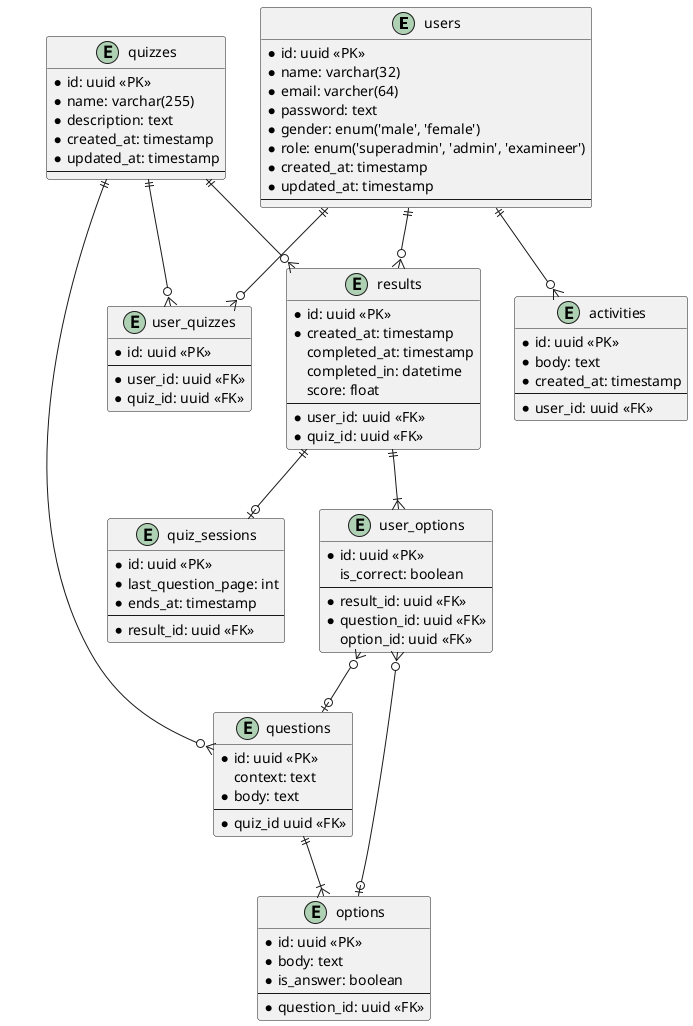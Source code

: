 @startuml

entity users {
    * id: uuid <<PK>>
    * name: varchar(32)
    * email: varcher(64)
    * password: text
    * gender: enum('male', 'female')
    * role: enum('superadmin', 'admin', 'examineer')
    * created_at: timestamp
    * updated_at: timestamp
    ---
}

entity quizzes {
    * id: uuid <<PK>>
    * name: varchar(255)
    * description: text
    * created_at: timestamp
    * updated_at: timestamp
    ---
}

entity user_quizzes {
    * id: uuid <<PK>>
    ---
    * user_id: uuid <<FK>>
    * quiz_id: uuid <<FK>>
}

entity questions {
    * id: uuid <<PK>>
    context: text
    * body: text
    ---
    * quiz_id uuid <<FK>>
}

entity options {
    * id: uuid <<PK>>
    * body: text
    * is_answer: boolean
    ---
    * question_id: uuid <<FK>>
}

entity results {
    * id: uuid <<PK>>
    * created_at: timestamp
    completed_at: timestamp
    completed_in: datetime
    score: float
    ---
    * user_id: uuid <<FK>>
    * quiz_id: uuid <<FK>>
}

entity quiz_sessions {
    * id: uuid <<PK>>
    * last_question_page: int
    * ends_at: timestamp
    ---
    * result_id: uuid <<FK>>
}

entity activities {
    * id: uuid <<PK>>
    * body: text
    * created_at: timestamp
    ---
    * user_id: uuid <<FK>>
}

entity user_options {
    * id: uuid <<PK>>
    is_correct: boolean
    ---
    * result_id: uuid <<FK>>
    * question_id: uuid <<FK>>
    option_id: uuid <<FK>>
}

users ||--o{ user_quizzes
users ||--o{ activities
users ||--o{ results
quizzes ||--o{ user_quizzes
quizzes ||--o{ questions
quizzes ||--o{ results
questions ||--|{ options
results ||--o| quiz_sessions
results ||--|{ user_options
user_options }o--o| questions
user_options }o--o| options

@enduml
